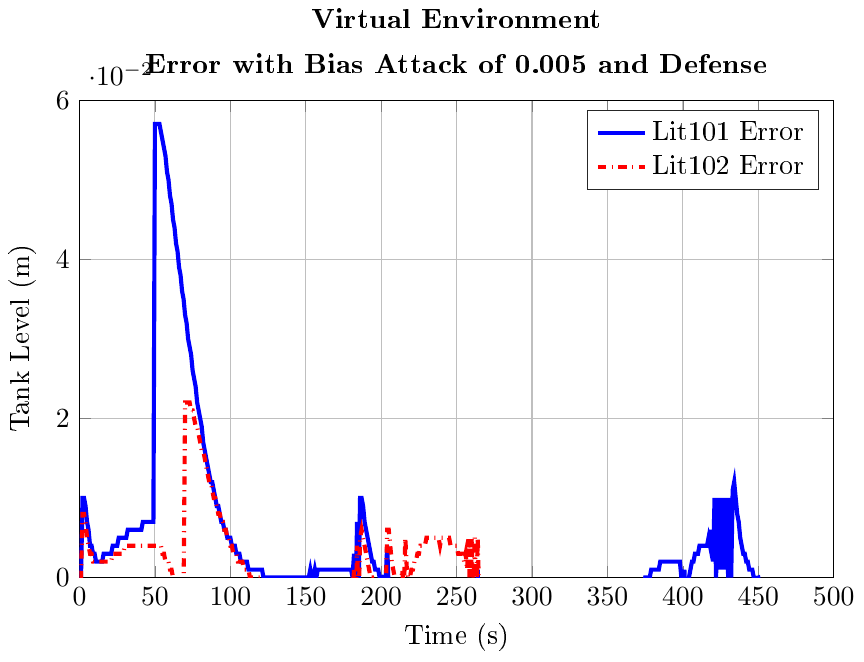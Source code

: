 % This file was created by matlab2tikz.
%
\documentclass[tikz]{standalone}
\usepackage[T1]{fontenc}
\usepackage[utf8]{inputenc}
\usepackage{pgfplots}
\usepackage{grffile}
\pgfplotsset{compat=newest}
\usetikzlibrary{plotmarks}
\usepgfplotslibrary{patchplots}
\usepackage{amsmath}

\begin{document}
\begin{tikzpicture}

\begin{axis}[%
width=0.79\columnwidth,
height=0.5\columnwidth,
at={(0\columnwidth,0\columnwidth)},
scale only axis,
xmin=0,
xmax=500,
xlabel={Time (s)},
xmajorgrids,
ymin=0,
ymax=0.06,
ylabel={Tank Level (m)},
ymajorgrids,
axis background/.style={fill=white},
title style={font=\bfseries,align=center},
title={Virtual Environment\\[1ex]Error with Bias Attack of 0.005 and Defense},
legend style={legend cell align=left,align=left,draw=white!15!black}
]
\addplot [color=blue,solid,line width=1.5pt]
  table[row sep=crcr]{%
0	0\\
1	0\\
2	0.01\\
3	0.01\\
4	0.009\\
5	0.007\\
6	0.006\\
7	0.004\\
8	0.004\\
9	0.003\\
10	0.003\\
11	0.002\\
12	0.002\\
13	0.002\\
14	0.002\\
15	0.002\\
16	0.003\\
17	0.003\\
18	0.003\\
19	0.003\\
20	0.003\\
21	0.003\\
22	0.004\\
23	0.004\\
24	0.004\\
25	0.004\\
26	0.005\\
27	0.005\\
28	0.005\\
29	0.005\\
30	0.005\\
31	0.005\\
32	0.006\\
33	0.006\\
34	0.006\\
35	0.006\\
36	0.006\\
37	0.006\\
38	0.006\\
39	0.006\\
40	0.006\\
41	0.006\\
42	0.007\\
43	0.007\\
44	0.007\\
45	0.007\\
46	0.007\\
47	0.007\\
48	0.007\\
49	0.007\\
50	0.057\\
51	0.057\\
52	0.057\\
53	0.057\\
54	0.056\\
55	0.055\\
56	0.054\\
57	0.053\\
58	0.051\\
59	0.05\\
60	0.048\\
61	0.047\\
62	0.045\\
63	0.044\\
64	0.042\\
65	0.041\\
66	0.039\\
67	0.038\\
68	0.036\\
69	0.035\\
70	0.033\\
71	0.032\\
72	0.03\\
73	0.029\\
74	0.028\\
75	0.026\\
76	0.025\\
77	0.024\\
78	0.022\\
79	0.021\\
80	0.02\\
81	0.019\\
82	0.017\\
83	0.016\\
84	0.015\\
85	0.014\\
86	0.013\\
87	0.012\\
88	0.012\\
89	0.011\\
90	0.01\\
91	0.009\\
92	0.009\\
93	0.008\\
94	0.007\\
95	0.007\\
96	0.006\\
97	0.006\\
98	0.005\\
99	0.005\\
100	0.005\\
101	0.004\\
102	0.004\\
103	0.004\\
104	0.003\\
105	0.003\\
106	0.003\\
107	0.002\\
108	0.002\\
109	0.002\\
110	0.002\\
111	0.002\\
112	0.001\\
113	0.001\\
114	0.001\\
115	0.001\\
116	0.001\\
117	0.001\\
118	0.001\\
119	0.001\\
120	0.001\\
121	0.001\\
122	0.0\\
123	0.0\\
124	0.0\\
125	0.0\\
126	0.0\\
127	0.0\\
128	0.0\\
129	0.0\\
130	0.0\\
131	0.0\\
132	0.0\\
133	0.0\\
134	0.0\\
135	0.0\\
136	0.0\\
137	0.0\\
138	0.0\\
139	0.0\\
140	0.0\\
141	0.0\\
142	0.0\\
143	0.0\\
144	0.0\\
145	0.0\\
146	0.0\\
147	0.0\\
148	0.0\\
149	0.0\\
150	0.0\\
151	0.0\\
152	0.0\\
153	0.001\\
154	-3.794e-05\\
155	0.0\\
156	0.001\\
157	0.0\\
158	0.001\\
159	0.001\\
160	0.001\\
161	0.001\\
162	0.001\\
163	0.001\\
164	0.001\\
165	0.001\\
166	0.001\\
167	0.001\\
168	0.001\\
169	0.001\\
170	0.001\\
171	0.001\\
172	0.001\\
173	0.001\\
174	0.001\\
175	0.001\\
176	0.001\\
177	0.001\\
178	0.001\\
179	0.001\\
180	0.001\\
181	8.09e-05\\
182	0.003\\
183	-0.004\\
184	0.007\\
185	-0.002\\
186	0.01\\
187	0.01\\
188	0.009\\
189	0.007\\
190	0.006\\
191	0.005\\
192	0.004\\
193	0.003\\
194	0.002\\
195	0.002\\
196	0.001\\
197	0.001\\
198	0.001\\
199	0.0\\
200	0.0\\
201	9.92e-05\\
202	3.347e-05\\
203	-4.732e-06\\
204	0.004\\
205	-0.002\\
206	-0.009\\
207	-0.015\\
208	-0.02\\
209	-0.023\\
210	-0.026\\
211	-0.029\\
212	-0.03\\
213	-0.032\\
214	-0.031\\
215	-0.034\\
216	-0.027\\
217	-0.033\\
218	-0.034\\
219	-0.034\\
220	-0.033\\
221	-0.032\\
222	-0.031\\
223	-0.03\\
224	-0.029\\
225	-0.028\\
226	-0.027\\
227	-0.026\\
228	-0.025\\
229	-0.024\\
230	-0.023\\
231	-0.022\\
232	-0.021\\
233	-0.02\\
234	-0.019\\
235	-0.018\\
236	-0.017\\
237	-0.017\\
238	-0.016\\
239	-0.016\\
240	-0.014\\
241	-0.013\\
242	-0.013\\
243	-0.012\\
244	-0.012\\
245	-0.011\\
246	-0.011\\
247	-0.011\\
248	-0.01\\
249	-0.009\\
250	-0.008\\
251	-0.009\\
252	-0.008\\
253	-0.007\\
254	-0.007\\
255	-0.007\\
256	-0.006\\
257	-0.008\\
258	-0.002\\
259	-0.012\\
260	-0.001\\
261	-0.01\\
262	-8.39e-05\\
263	-0.009\\
264	0.001\\
265	-0.008\\
266	-0.017\\
267	-0.016\\
268	-0.014\\
269	-0.011\\
270	-0.009\\
271	-0.007\\
272	-0.006\\
273	-0.005\\
274	-0.004\\
275	-0.004\\
276	-0.003\\
277	-0.003\\
278	-0.003\\
279	-0.003\\
280	-0.003\\
281	-0.003\\
282	-0.003\\
283	-0.003\\
284	-0.003\\
285	-0.003\\
286	-0.003\\
287	-0.004\\
288	-0.004\\
289	-0.004\\
290	-0.004\\
291	-0.004\\
292	-0.004\\
293	-0.004\\
294	-0.005\\
295	-0.005\\
296	-0.005\\
297	-0.005\\
298	-0.005\\
299	-0.005\\
300	-0.005\\
301	-0.005\\
302	-0.005\\
303	-0.005\\
304	-0.006\\
305	-0.006\\
306	-0.006\\
307	-0.006\\
308	-0.006\\
309	-0.006\\
310	-0.006\\
311	-0.006\\
312	-0.006\\
313	-0.006\\
314	-0.006\\
315	-0.006\\
316	-0.006\\
317	-0.006\\
318	-0.006\\
319	-0.006\\
320	-0.006\\
321	-0.006\\
322	-0.006\\
323	-0.006\\
324	-0.006\\
325	-0.006\\
326	-0.006\\
327	-0.006\\
328	-0.006\\
329	-0.006\\
330	-0.006\\
331	-0.006\\
332	-0.006\\
333	-0.005\\
334	-0.005\\
335	-0.005\\
336	-0.005\\
337	-0.005\\
338	-0.005\\
339	-0.005\\
340	-0.005\\
341	-0.005\\
342	-0.005\\
343	-0.005\\
344	-0.005\\
345	-0.005\\
346	-0.005\\
347	-0.005\\
348	-0.008\\
349	-0.002\\
350	-0.045\\
351	-0.04\\
352	-0.034\\
353	-0.03\\
354	-0.026\\
355	-0.023\\
356	-0.02\\
357	-0.018\\
358	-0.015\\
359	-0.014\\
360	-0.012\\
361	-0.01\\
362	-0.009\\
363	-0.008\\
364	-0.007\\
365	-0.006\\
366	-0.005\\
367	-0.006\\
368	-0.004\\
369	-0.003\\
370	-0.002\\
371	-0.002\\
372	-0.001\\
373	-0.001\\
374	-0.001\\
375	-0.0\\
376	-0.0\\
377	0.0\\
378	0.0\\
379	0.001\\
380	0.001\\
381	0.001\\
382	0.001\\
383	0.001\\
384	0.001\\
385	0.002\\
386	0.002\\
387	0.002\\
388	0.002\\
389	0.002\\
390	0.002\\
391	0.002\\
392	0.002\\
393	0.002\\
394	0.002\\
395	0.002\\
396	0.002\\
397	0.002\\
398	0.002\\
399	0.0\\
400	-0.002\\
401	0.001\\
402	-0.007\\
403	-0.002\\
404	-0.0\\
405	0.001\\
406	0.002\\
407	0.002\\
408	0.003\\
409	0.003\\
410	0.003\\
411	0.004\\
412	0.004\\
413	0.004\\
414	0.004\\
415	0.004\\
416	0.004\\
417	0.005\\
418	0.004\\
419	0.006\\
420	0.002\\
421	0.01\\
422	0.0\\
423	0.01\\
424	0.001\\
425	0.01\\
426	0.001\\
427	0.01\\
428	0.001\\
429	0.01\\
430	0.0\\
431	0.01\\
432	0.0\\
433	0.011\\
434	0.012\\
435	0.01\\
436	0.008\\
437	0.007\\
438	0.005\\
439	0.004\\
440	0.003\\
441	0.003\\
442	0.002\\
443	0.002\\
444	0.001\\
445	0.001\\
446	0.001\\
447	0.0\\
448	0.0\\
449	-6.858e-05\\
450	-0.0\\
451	-0.001\\
452	-0.001\\
453	-0.001\\
454	-0.001\\
455	-0.001\\
456	-0.001\\
457	-0.002\\
458	-0.002\\
459	-0.002\\
460	-0.002\\
461	-0.002\\
462	-0.003\\
463	-0.003\\
464	-0.003\\
465	-0.003\\
466	-0.003\\
467	-0.003\\
468	-0.004\\
469	-0.004\\
470	-0.004\\
471	-0.004\\
472	-0.004\\
473	-0.004\\
474	-0.004\\
475	-0.004\\
476	-0.005\\
477	-0.005\\
478	-0.005\\
479	-0.005\\
480	-0.005\\
481	-0.005\\
482	-0.005\\
483	-0.005\\
484	-0.006\\
485	-0.006\\
486	-0.006\\
487	-0.006\\
488	-0.006\\
489	-0.006\\
490	-0.006\\
491	-0.006\\
492	-0.006\\
493	-0.006\\
494	-0.006\\
495	-0.007\\
496	-0.007\\
497	-0.007\\
498	-0.007\\
499	-0.007\\
500	-0.007\\
};
\addlegendentry{Lit101 Error};

\addplot [color=red,dashdotted,line width=1.5pt]
  table[row sep=crcr]{%
0	0\\
1	0\\
2	0.008\\
3	0.008\\
4	0.007\\
5	0.005\\
6	0.004\\
7	0.003\\
8	0.003\\
9	0.002\\
10	0.002\\
11	0.002\\
12	0.002\\
13	0.002\\
14	0.002\\
15	0.002\\
16	0.002\\
17	0.002\\
18	0.002\\
19	0.002\\
20	0.002\\
21	0.002\\
22	0.003\\
23	0.003\\
24	0.003\\
25	0.003\\
26	0.003\\
27	0.003\\
28	0.003\\
29	0.003\\
30	0.004\\
31	0.004\\
32	0.004\\
33	0.004\\
34	0.004\\
35	0.004\\
36	0.004\\
37	0.004\\
38	0.004\\
39	0.004\\
40	0.004\\
41	0.004\\
42	0.004\\
43	0.004\\
44	0.004\\
45	0.004\\
46	0.004\\
47	0.004\\
48	0.004\\
49	0.004\\
50	0.004\\
51	0.004\\
52	0.004\\
53	0.004\\
54	0.004\\
55	0.003\\
56	0.003\\
57	0.002\\
58	0.002\\
59	0.002\\
60	0.001\\
61	0.001\\
62	0.0\\
63	-0.0\\
64	-0.001\\
65	-0.001\\
66	-0.001\\
67	-0.002\\
68	-0.002\\
69	-0.002\\
70	0.022\\
71	0.022\\
72	0.022\\
73	0.022\\
74	0.021\\
75	0.021\\
76	0.02\\
77	0.019\\
78	0.019\\
79	0.018\\
80	0.017\\
81	0.016\\
82	0.016\\
83	0.015\\
84	0.014\\
85	0.013\\
86	0.012\\
87	0.012\\
88	0.011\\
89	0.01\\
90	0.01\\
91	0.009\\
92	0.008\\
93	0.008\\
94	0.007\\
95	0.007\\
96	0.006\\
97	0.006\\
98	0.005\\
99	0.005\\
100	0.004\\
101	0.004\\
102	0.003\\
103	0.003\\
104	0.003\\
105	0.002\\
106	0.002\\
107	0.002\\
108	0.002\\
109	0.001\\
110	0.001\\
111	0.001\\
112	0.001\\
113	0.0\\
114	0.0\\
115	0.0\\
116	2.615e-06\\
117	-0.0\\
118	-0.0\\
119	-0.0\\
120	-0.0\\
121	-0.001\\
122	-0.001\\
123	-0.001\\
124	-0.001\\
125	-0.001\\
126	-0.001\\
127	-0.001\\
128	-0.001\\
129	-0.001\\
130	-0.001\\
131	-0.001\\
132	-0.001\\
133	-0.001\\
134	-0.001\\
135	-0.001\\
136	-0.001\\
137	-0.001\\
138	-0.001\\
139	-0.001\\
140	-0.001\\
141	-0.001\\
142	-0.001\\
143	-0.001\\
144	-0.001\\
145	-0.001\\
146	-0.001\\
147	-0.001\\
148	-0.001\\
149	-0.001\\
150	-0.001\\
151	-0.001\\
152	-0.001\\
153	-0.001\\
154	-0.002\\
155	-0.001\\
156	-0.001\\
157	-0.001\\
158	-0.001\\
159	-0.001\\
160	-0.001\\
161	-0.001\\
162	-0.001\\
163	-0.001\\
164	-0.001\\
165	-0.001\\
166	-0.001\\
167	-0.001\\
168	-0.001\\
169	-0.001\\
170	-0.001\\
171	-0.001\\
172	-0.001\\
173	-0.001\\
174	-0.001\\
175	-0.001\\
176	-0.001\\
177	-0.001\\
178	-0.001\\
179	-0.001\\
180	-0.0\\
181	-0.002\\
182	0.001\\
183	-0.005\\
184	0.004\\
185	-0.004\\
186	0.005\\
187	0.006\\
188	0.005\\
189	0.004\\
190	0.003\\
191	0.002\\
192	0.001\\
193	0.0\\
194	-0.0\\
195	-0.001\\
196	-0.001\\
197	-0.001\\
198	-0.001\\
199	-0.001\\
200	-0.002\\
201	-0.002\\
202	-0.002\\
203	-0.002\\
204	0.006\\
205	0.006\\
206	0.004\\
207	0.002\\
208	0.001\\
209	-0.0\\
210	-0.001\\
211	-0.001\\
212	-0.001\\
213	-0.001\\
214	0.001\\
215	-0.002\\
216	0.005\\
217	0.001\\
218	-4.204e-05\\
219	0.0\\
220	0.001\\
221	0.001\\
222	0.002\\
223	0.002\\
224	0.003\\
225	0.003\\
226	0.004\\
227	0.004\\
228	0.004\\
229	0.004\\
230	0.005\\
231	0.005\\
232	0.005\\
233	0.005\\
234	0.005\\
235	0.005\\
236	0.005\\
237	0.005\\
238	0.005\\
239	0.004\\
240	0.005\\
241	0.005\\
242	0.005\\
243	0.005\\
244	0.005\\
245	0.005\\
246	0.004\\
247	0.004\\
248	0.004\\
249	0.004\\
250	0.004\\
251	0.003\\
252	0.003\\
253	0.003\\
254	0.003\\
255	0.002\\
256	0.003\\
257	0.001\\
258	0.005\\
259	-0.004\\
260	0.005\\
261	-0.003\\
262	0.005\\
263	-0.003\\
264	0.005\\
265	-0.003\\
266	-0.011\\
267	-0.011\\
268	-0.009\\
269	-0.007\\
270	-0.006\\
271	-0.005\\
272	-0.004\\
273	-0.003\\
274	-0.003\\
275	-0.003\\
276	-0.003\\
277	-0.003\\
278	-0.003\\
279	-0.003\\
280	-0.004\\
281	-0.004\\
282	-0.004\\
283	-0.004\\
284	-0.005\\
285	-0.005\\
286	-0.006\\
287	-0.006\\
288	-0.006\\
289	-0.007\\
290	-0.007\\
291	-0.007\\
292	-0.007\\
293	-0.008\\
294	-0.008\\
295	-0.008\\
296	-0.009\\
297	-0.009\\
298	-0.009\\
299	-0.009\\
300	-0.01\\
301	-0.01\\
302	-0.01\\
303	-0.01\\
304	-0.01\\
305	-0.01\\
306	-0.011\\
307	-0.011\\
308	-0.011\\
309	-0.011\\
310	-0.011\\
311	-0.011\\
312	-0.011\\
313	-0.012\\
314	-0.012\\
315	-0.012\\
316	-0.012\\
317	-0.012\\
318	-0.012\\
319	-0.012\\
320	-0.012\\
321	-0.012\\
322	-0.012\\
323	-0.012\\
324	-0.012\\
325	-0.013\\
326	-0.013\\
327	-0.013\\
328	-0.013\\
329	-0.013\\
330	-0.013\\
331	-0.013\\
332	-0.013\\
333	-0.013\\
334	-0.013\\
335	-0.013\\
336	-0.013\\
337	-0.013\\
338	-0.013\\
339	-0.013\\
340	-0.013\\
341	-0.013\\
342	-0.013\\
343	-0.013\\
344	-0.013\\
345	-0.013\\
346	-0.013\\
347	-0.013\\
348	-0.02\\
349	-0.02\\
350	-0.043\\
351	-0.042\\
352	-0.04\\
353	-0.039\\
354	-0.039\\
355	-0.038\\
356	-0.038\\
357	-0.038\\
358	-0.037\\
359	-0.037\\
360	-0.037\\
361	-0.037\\
362	-0.037\\
363	-0.037\\
364	-0.037\\
365	-0.037\\
366	-0.037\\
367	-0.039\\
368	-0.037\\
369	-0.037\\
370	-0.037\\
371	-0.037\\
372	-0.037\\
373	-0.037\\
374	-0.037\\
375	-0.037\\
376	-0.038\\
377	-0.038\\
378	-0.038\\
379	-0.037\\
380	-0.037\\
381	-0.037\\
382	-0.037\\
383	-0.037\\
384	-0.037\\
385	-0.037\\
386	-0.037\\
387	-0.037\\
388	-0.037\\
389	-0.037\\
390	-0.037\\
391	-0.037\\
392	-0.037\\
393	-0.037\\
394	-0.037\\
395	-0.037\\
396	-0.037\\
397	-0.037\\
398	-0.037\\
399	-0.036\\
400	-0.038\\
401	-0.035\\
402	-0.043\\
403	-0.039\\
404	-0.037\\
405	-0.036\\
406	-0.035\\
407	-0.034\\
408	-0.033\\
409	-0.032\\
410	-0.031\\
411	-0.03\\
412	-0.029\\
413	-0.028\\
414	-0.028\\
415	-0.027\\
416	-0.026\\
417	-0.025\\
418	-0.025\\
419	-0.023\\
420	-0.025\\
421	-0.018\\
422	-0.025\\
423	-0.016\\
424	-0.024\\
425	-0.015\\
426	-0.022\\
427	-0.013\\
428	-0.021\\
429	-0.012\\
430	-0.02\\
431	-0.011\\
432	-0.019\\
433	-0.01\\
434	-0.009\\
435	-0.009\\
436	-0.01\\
437	-0.011\\
438	-0.011\\
439	-0.012\\
440	-0.012\\
441	-0.012\\
442	-0.012\\
443	-0.012\\
444	-0.012\\
445	-0.012\\
446	-0.012\\
447	-0.012\\
448	-0.011\\
449	-0.011\\
450	-0.011\\
451	-0.011\\
452	-0.011\\
453	-0.01\\
454	-0.01\\
455	-0.01\\
456	-0.01\\
457	-0.01\\
458	-0.01\\
459	-0.009\\
460	-0.009\\
461	-0.009\\
462	-0.009\\
463	-0.009\\
464	-0.009\\
465	-0.008\\
466	-0.008\\
467	-0.008\\
468	-0.008\\
469	-0.008\\
470	-0.008\\
471	-0.008\\
472	-0.007\\
473	-0.007\\
474	-0.007\\
475	-0.007\\
476	-0.007\\
477	-0.007\\
478	-0.007\\
479	-0.007\\
480	-0.006\\
481	-0.006\\
482	-0.006\\
483	-0.006\\
484	-0.006\\
485	-0.006\\
486	-0.006\\
487	-0.006\\
488	-0.005\\
489	-0.005\\
490	-0.005\\
491	-0.005\\
492	-0.005\\
493	-0.005\\
494	-0.005\\
495	-0.005\\
496	-0.005\\
497	-0.005\\
498	-0.004\\
499	-0.004\\
500	-0.004\\
};
\addlegendentry{Lit102 Error};

\end{axis}
\end{tikzpicture}%
\end{document}